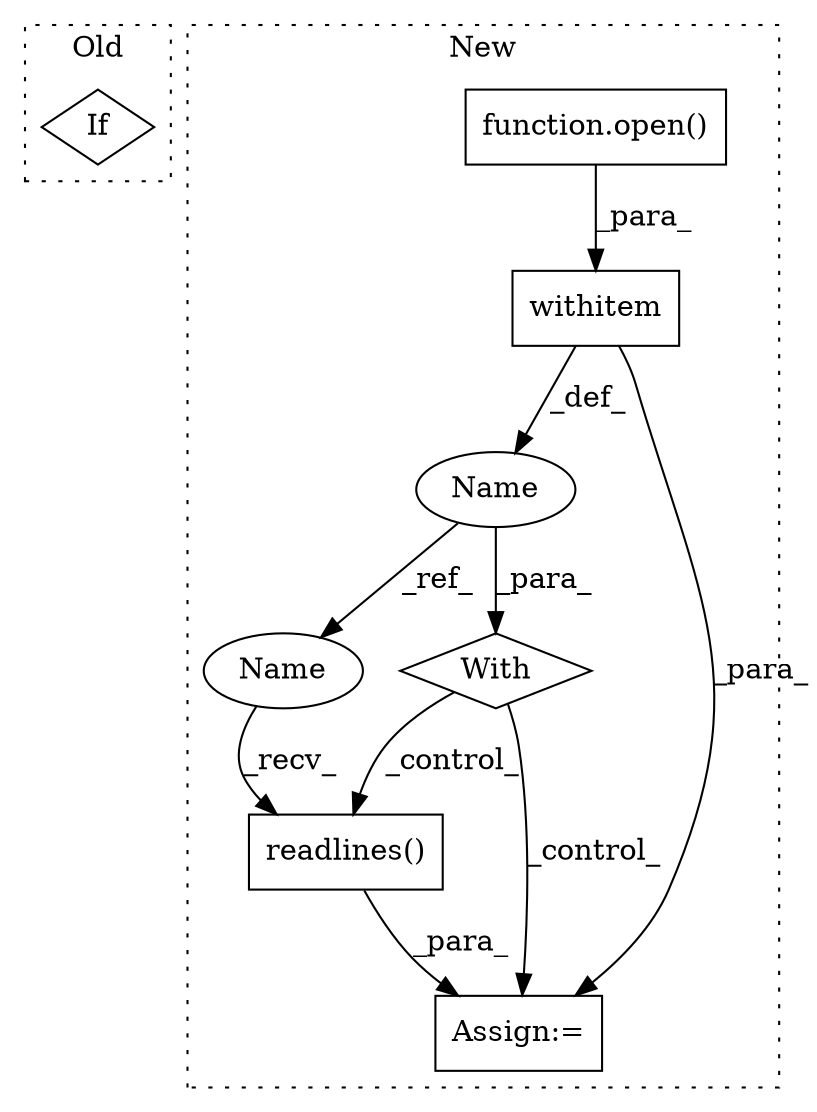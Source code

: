 digraph G {
subgraph cluster0 {
1 [label="If" a="96" s="1764" l="3" shape="diamond"];
label = "Old";
style="dotted";
}
subgraph cluster1 {
2 [label="readlines()" a="75" s="2226" l="13" shape="box"];
3 [label="Name" a="87" s="2197" l="1" shape="ellipse"];
4 [label="With" a="39" s="2173,2182" l="5,34" shape="diamond"];
5 [label="withitem" a="49" s="2178" l="4" shape="box"];
6 [label="function.open()" a="75" s="2178,2192" l="5,1" shape="box"];
7 [label="Assign:=" a="68" s="2223" l="3" shape="box"];
8 [label="Name" a="87" s="2226" l="1" shape="ellipse"];
label = "New";
style="dotted";
}
2 -> 7 [label="_para_"];
3 -> 8 [label="_ref_"];
3 -> 4 [label="_para_"];
4 -> 2 [label="_control_"];
4 -> 7 [label="_control_"];
5 -> 3 [label="_def_"];
5 -> 7 [label="_para_"];
6 -> 5 [label="_para_"];
8 -> 2 [label="_recv_"];
}